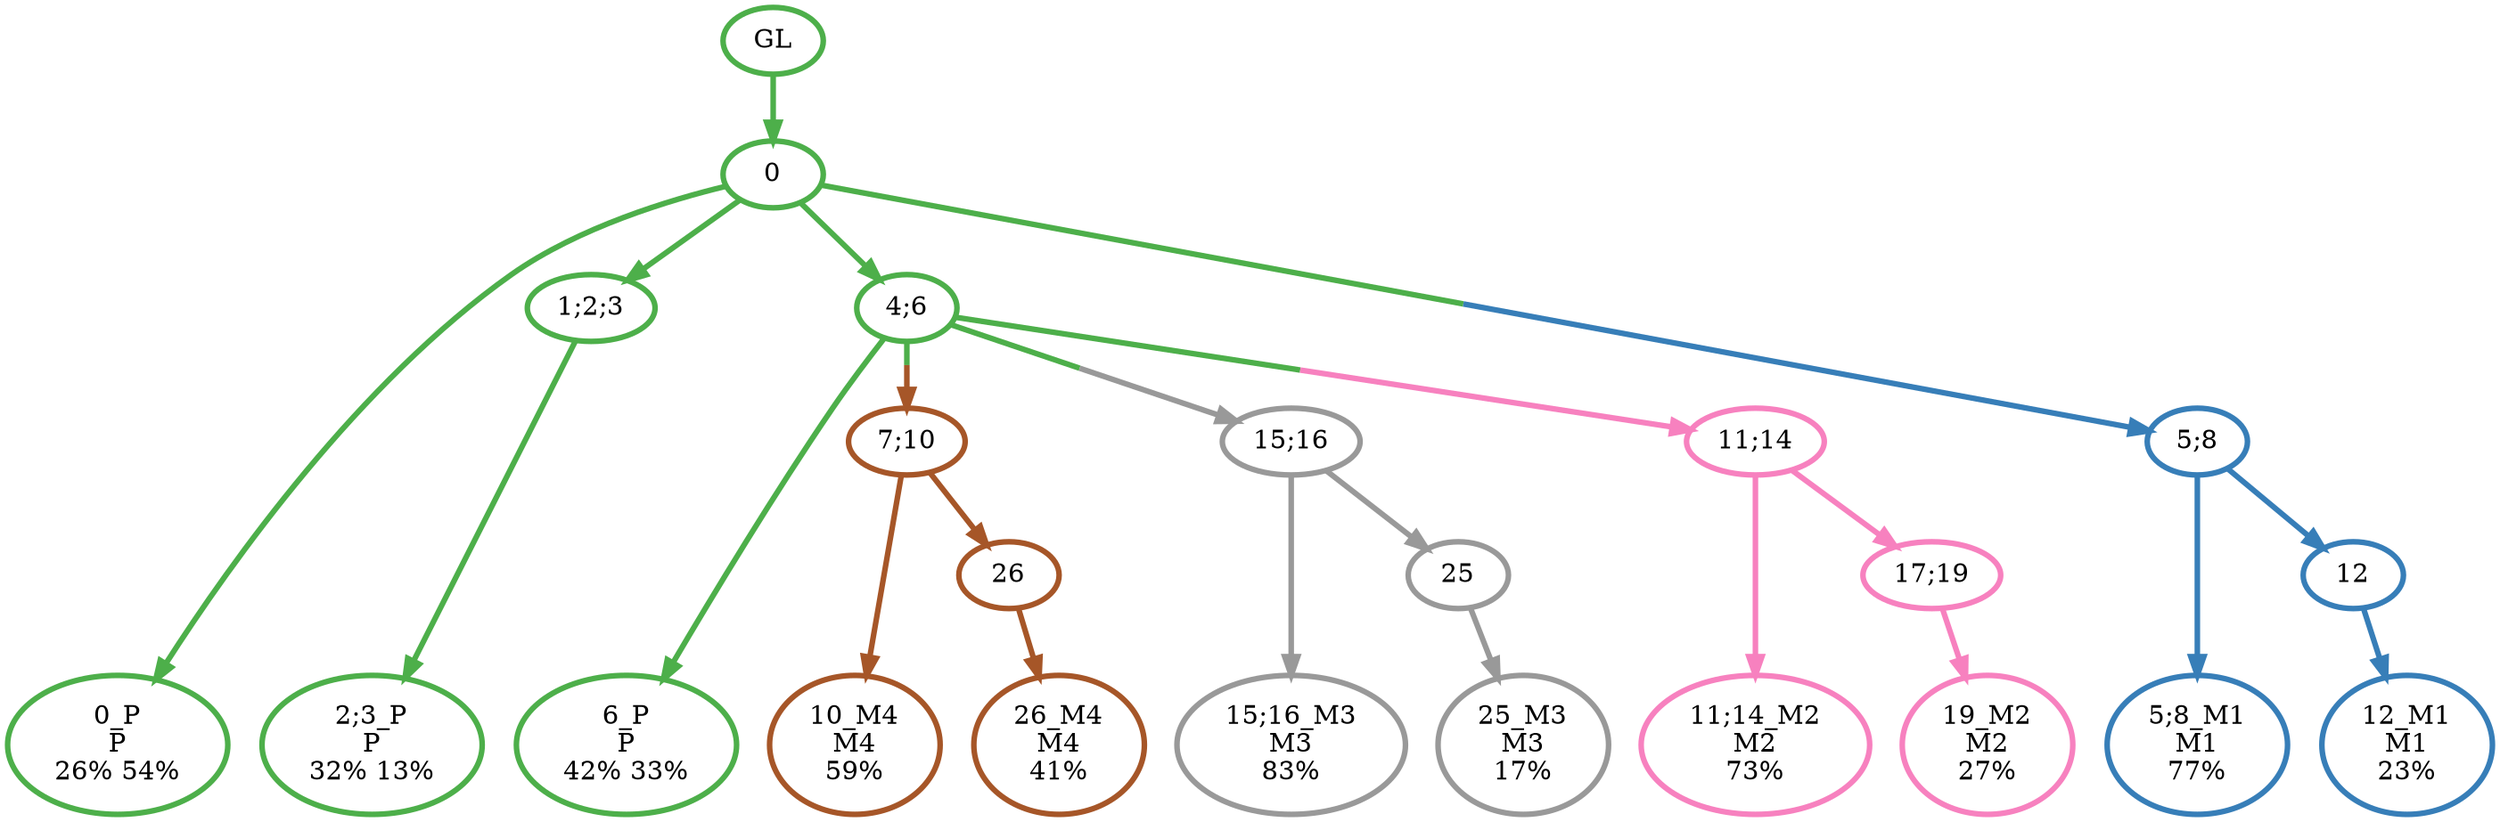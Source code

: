 digraph T {
	{
		rank=same
		20 [penwidth=3,colorscheme=set19,color=3,label="0_P\nP\n26% 54%"]
		18 [penwidth=3,colorscheme=set19,color=3,label="2;3_P\nP\n32% 13%"]
		16 [penwidth=3,colorscheme=set19,color=3,label="6_P\nP\n42% 33%"]
		15 [penwidth=3,colorscheme=set19,color=2,label="5;8_M1\nM1\n77%"]
		13 [penwidth=3,colorscheme=set19,color=2,label="12_M1\nM1\n23%"]
		12 [penwidth=3,colorscheme=set19,color=8,label="11;14_M2\nM2\n73%"]
		10 [penwidth=3,colorscheme=set19,color=8,label="19_M2\nM2\n27%"]
		9 [penwidth=3,colorscheme=set19,color=9,label="15;16_M3\nM3\n83%"]
		7 [penwidth=3,colorscheme=set19,color=9,label="25_M3\nM3\n17%"]
		6 [penwidth=3,colorscheme=set19,color=7,label="10_M4\nM4\n59%"]
		4 [penwidth=3,colorscheme=set19,color=7,label="26_M4\nM4\n41%"]
	}
	22 [penwidth=3,colorscheme=set19,color=3,label="GL"]
	21 [penwidth=3,colorscheme=set19,color=3,label="0"]
	19 [penwidth=3,colorscheme=set19,color=3,label="1;2;3"]
	17 [penwidth=3,colorscheme=set19,color=3,label="4;6"]
	14 [penwidth=3,colorscheme=set19,color=2,label="12"]
	11 [penwidth=3,colorscheme=set19,color=8,label="17;19"]
	8 [penwidth=3,colorscheme=set19,color=9,label="25"]
	5 [penwidth=3,colorscheme=set19,color=7,label="26"]
	3 [penwidth=3,colorscheme=set19,color=7,label="7;10"]
	2 [penwidth=3,colorscheme=set19,color=9,label="15;16"]
	1 [penwidth=3,colorscheme=set19,color=8,label="11;14"]
	0 [penwidth=3,colorscheme=set19,color=2,label="5;8"]
	22 -> 21 [penwidth=3,colorscheme=set19,color=3]
	21 -> 20 [penwidth=3,colorscheme=set19,color=3]
	21 -> 17 [penwidth=3,colorscheme=set19,color=3]
	21 -> 19 [penwidth=3,colorscheme=set19,color=3]
	21 -> 0 [penwidth=3,colorscheme=set19,color="3;0.5:2"]
	19 -> 18 [penwidth=3,colorscheme=set19,color=3]
	17 -> 16 [penwidth=3,colorscheme=set19,color=3]
	17 -> 3 [penwidth=3,colorscheme=set19,color="3;0.5:7"]
	17 -> 2 [penwidth=3,colorscheme=set19,color="3;0.5:9"]
	17 -> 1 [penwidth=3,colorscheme=set19,color="3;0.5:8"]
	14 -> 13 [penwidth=3,colorscheme=set19,color=2]
	11 -> 10 [penwidth=3,colorscheme=set19,color=8]
	8 -> 7 [penwidth=3,colorscheme=set19,color=9]
	5 -> 4 [penwidth=3,colorscheme=set19,color=7]
	3 -> 6 [penwidth=3,colorscheme=set19,color=7]
	3 -> 5 [penwidth=3,colorscheme=set19,color=7]
	2 -> 9 [penwidth=3,colorscheme=set19,color=9]
	2 -> 8 [penwidth=3,colorscheme=set19,color=9]
	1 -> 12 [penwidth=3,colorscheme=set19,color=8]
	1 -> 11 [penwidth=3,colorscheme=set19,color=8]
	0 -> 15 [penwidth=3,colorscheme=set19,color=2]
	0 -> 14 [penwidth=3,colorscheme=set19,color=2]
}
